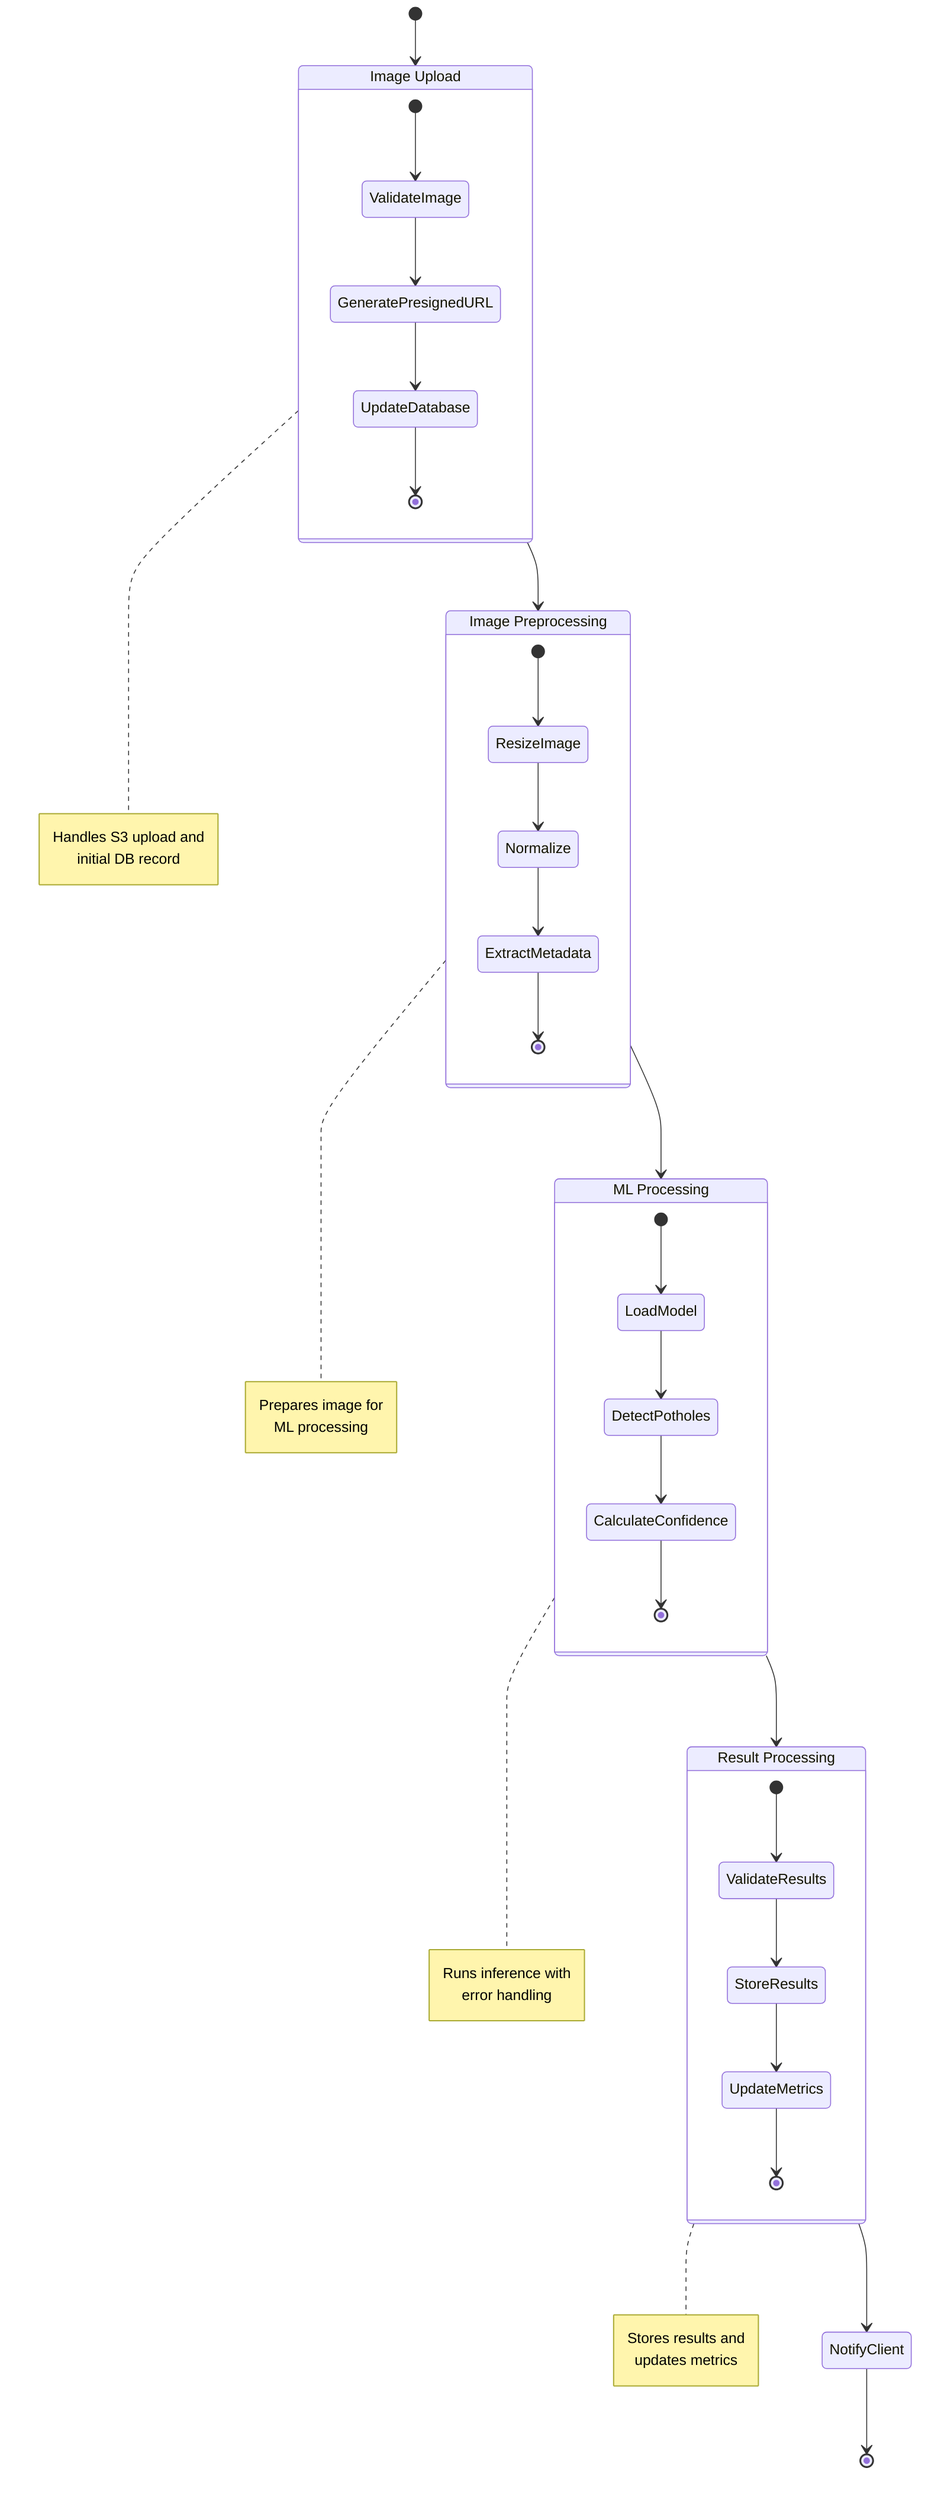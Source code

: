 stateDiagram-v2
    [*] --> ImageUpload
    
    state "Image Upload" as ImageUpload {
        [*] --> ValidateImage
        ValidateImage --> GeneratePresignedURL
        GeneratePresignedURL --> UpdateDatabase
        UpdateDatabase --> [*]
    }
    
    ImageUpload --> PreprocessingLambda
    
    state "Image Preprocessing" as PreprocessingLambda {
        [*] --> ResizeImage
        ResizeImage --> Normalize
        Normalize --> ExtractMetadata
        ExtractMetadata --> [*]
    }
    
    PreprocessingLambda --> MLInference
    
    state "ML Processing" as MLInference {
        [*] --> LoadModel
        LoadModel --> DetectPotholes
        DetectPotholes --> CalculateConfidence
        CalculateConfidence --> [*]
    }
    
    MLInference --> ResultProcessing
    
    state "Result Processing" as ResultProcessing {
        [*] --> ValidateResults
        ValidateResults --> StoreResults
        StoreResults --> UpdateMetrics
        UpdateMetrics --> [*]
    }
    
    ResultProcessing --> NotifyClient
    NotifyClient --> [*]

    note right of ImageUpload
        Handles S3 upload and
        initial DB record
    end note

    note right of PreprocessingLambda
        Prepares image for
        ML processing
    end note

    note right of MLInference
        Runs inference with
        error handling
    end note

    note right of ResultProcessing
        Stores results and
        updates metrics
    end note